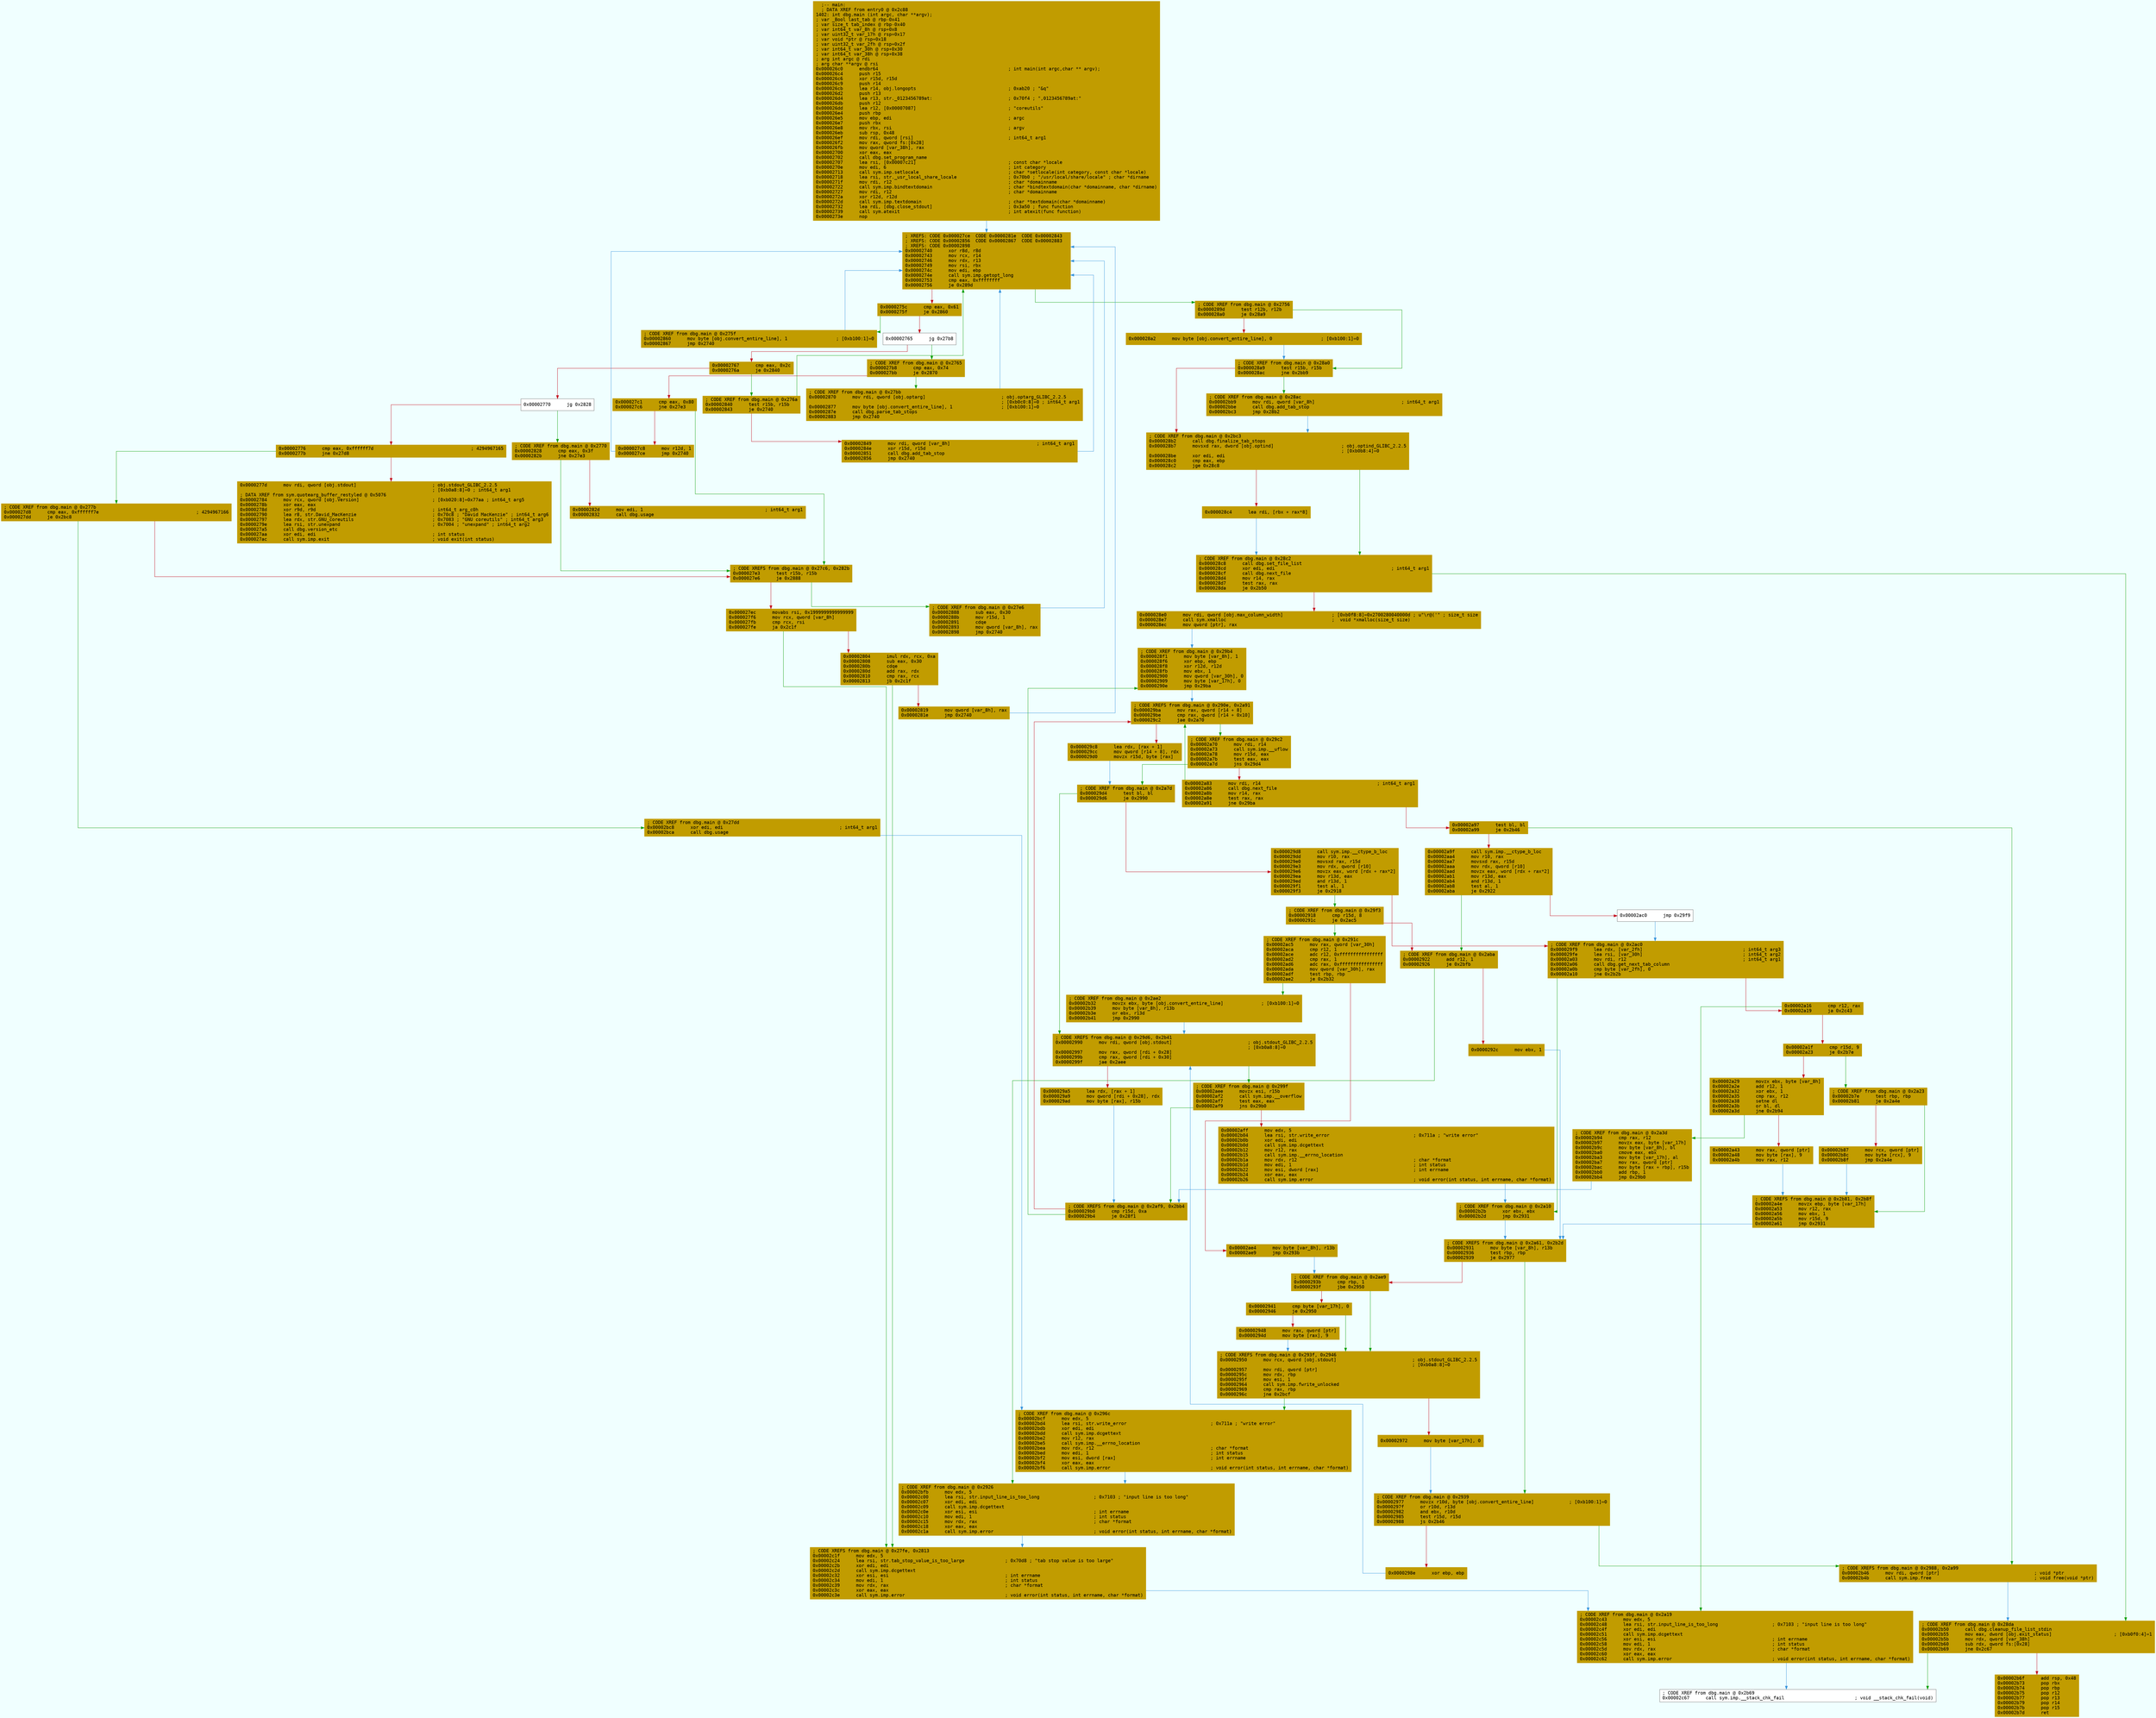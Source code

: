 digraph code {
	graph [bgcolor=azure fontsize=8 fontname="Courier" splines="ortho"];
	node [fillcolor=gray style=filled shape=box];
	edge [arrowhead="normal"];
	"0x000026c0" [URL="dbg.main/0x000026c0", fillcolor="#c19c00",color="#c19c00", fontname="Courier",label="  ;-- main:\l  ; DATA XREF from entry0 @ 0x2c88\l1402: int dbg.main (int argc, char **argv);\l; var _Bool last_tab @ rbp-0x41\l; var size_t tab_index @ rbp-0x40\l; var int64_t var_8h @ rsp+0x8\l; var uint32_t var_17h @ rsp+0x17\l; var void *ptr @ rsp+0x18\l; var uint32_t var_2fh @ rsp+0x2f\l; var int64_t var_30h @ rsp+0x30\l; var int64_t var_38h @ rsp+0x38\l; arg int argc @ rdi\l; arg char **argv @ rsi\l0x000026c0      endbr64                                                ; int main(int argc,char ** argv);\l0x000026c4      push r15\l0x000026c6      xor r15d, r15d\l0x000026c9      push r14\l0x000026cb      lea r14, obj.longopts                                  ; 0xab20 ; \"&q\"\l0x000026d2      push r13\l0x000026d4      lea r13, str._0123456789at:                            ; 0x70f4 ; \",0123456789at:\"\l0x000026db      push r12\l0x000026dd      lea r12, [0x00007087]                                  ; \"coreutils\"\l0x000026e4      push rbp\l0x000026e5      mov ebp, edi                                           ; argc\l0x000026e7      push rbx\l0x000026e8      mov rbx, rsi                                           ; argv\l0x000026eb      sub rsp, 0x48\l0x000026ef      mov rdi, qword [rsi]                                   ; int64_t arg1\l0x000026f2      mov rax, qword fs:[0x28]\l0x000026fb      mov qword [var_38h], rax\l0x00002700      xor eax, eax\l0x00002702      call dbg.set_program_name\l0x00002707      lea rsi, [0x00007c21]                                  ; const char *locale\l0x0000270e      mov edi, 6                                             ; int category\l0x00002713      call sym.imp.setlocale                                 ; char *setlocale(int category, const char *locale)\l0x00002718      lea rsi, str._usr_local_share_locale                   ; 0x70b0 ; \"/usr/local/share/locale\" ; char *dirname\l0x0000271f      mov rdi, r12                                           ; char *domainname\l0x00002722      call sym.imp.bindtextdomain                            ; char *bindtextdomain(char *domainname, char *dirname)\l0x00002727      mov rdi, r12                                           ; char *domainname\l0x0000272a      xor r12d, r12d\l0x0000272d      call sym.imp.textdomain                                ; char *textdomain(char *domainname)\l0x00002732      lea rdi, [dbg.close_stdout]                            ; 0x3a50 ; func function\l0x00002739      call sym.atexit                                        ; int atexit(func function)\l0x0000273e      nop\l"]
	"0x00002740" [URL="dbg.main/0x00002740", fillcolor="#c19c00",color="#c19c00", fontname="Courier",label="; XREFS: CODE 0x000027ce  CODE 0x0000281e  CODE 0x00002843  \l; XREFS: CODE 0x00002856  CODE 0x00002867  CODE 0x00002883  \l; XREFS: CODE 0x00002898  \l0x00002740      xor r8d, r8d\l0x00002743      mov rcx, r14\l0x00002746      mov rdx, r13\l0x00002749      mov rsi, rbx\l0x0000274c      mov edi, ebp\l0x0000274e      call sym.imp.getopt_long\l0x00002753      cmp eax, 0xffffffff\l0x00002756      je 0x289d\l"]
	"0x0000275c" [URL="dbg.main/0x0000275c", fillcolor="#c19c00",color="#c19c00", fontname="Courier",label="0x0000275c      cmp eax, 0x61\l0x0000275f      je 0x2860\l"]
	"0x00002765" [URL="dbg.main/0x00002765", fillcolor="white",color="#767676", fontname="Courier",label="0x00002765      jg 0x27b8\l"]
	"0x00002767" [URL="dbg.main/0x00002767", fillcolor="#c19c00",color="#c19c00", fontname="Courier",label="0x00002767      cmp eax, 0x2c\l0x0000276a      je 0x2840\l"]
	"0x00002770" [URL="dbg.main/0x00002770", fillcolor="white",color="#767676", fontname="Courier",label="0x00002770      jg 0x2828\l"]
	"0x00002776" [URL="dbg.main/0x00002776", fillcolor="#c19c00",color="#c19c00", fontname="Courier",label="0x00002776      cmp eax, 0xffffff7d                                    ; 4294967165\l0x0000277b      jne 0x27d8\l"]
	"0x0000277d" [URL="dbg.main/0x0000277d", fillcolor="#c19c00",color="#c19c00", fontname="Courier",label="0x0000277d      mov rdi, qword [obj.stdout]                            ; obj.stdout_GLIBC_2.2.5\l                                                                       ; [0xb0a8:8]=0 ; int64_t arg1\l; DATA XREF from sym.quotearg_buffer_restyled @ 0x5076\l0x00002784      mov rcx, qword [obj.Version]                           ; [0xb020:8]=0x77aa ; int64_t arg5\l0x0000278b      xor eax, eax\l0x0000278d      xor r9d, r9d                                           ; int64_t arg_c0h\l0x00002790      lea r8, str.David_MacKenzie                            ; 0x70c8 ; \"David MacKenzie\" ; int64_t arg6\l0x00002797      lea rdx, str.GNU_coreutils                             ; 0x7083 ; \"GNU coreutils\" ; int64_t arg3\l0x0000279e      lea rsi, str.unexpand                                  ; 0x7004 ; \"unexpand\" ; int64_t arg2\l0x000027a5      call dbg.version_etc\l0x000027aa      xor edi, edi                                           ; int status\l0x000027ac      call sym.imp.exit                                      ; void exit(int status)\l"]
	"0x000027b8" [URL="dbg.main/0x000027b8", fillcolor="#c19c00",color="#c19c00", fontname="Courier",label="; CODE XREF from dbg.main @ 0x2765\l0x000027b8      cmp eax, 0x74\l0x000027bb      je 0x2870\l"]
	"0x000027c1" [URL="dbg.main/0x000027c1", fillcolor="#c19c00",color="#c19c00", fontname="Courier",label="0x000027c1      cmp eax, 0x80\l0x000027c6      jne 0x27e3\l"]
	"0x000027c8" [URL="dbg.main/0x000027c8", fillcolor="#c19c00",color="#c19c00", fontname="Courier",label="0x000027c8      mov r12d, 1\l0x000027ce      jmp 0x2740\l"]
	"0x000027d8" [URL="dbg.main/0x000027d8", fillcolor="#c19c00",color="#c19c00", fontname="Courier",label="; CODE XREF from dbg.main @ 0x277b\l0x000027d8      cmp eax, 0xffffff7e                                    ; 4294967166\l0x000027dd      je 0x2bc8\l"]
	"0x000027e3" [URL="dbg.main/0x000027e3", fillcolor="#c19c00",color="#c19c00", fontname="Courier",label="; CODE XREFS from dbg.main @ 0x27c6, 0x282b\l0x000027e3      test r15b, r15b\l0x000027e6      je 0x2888\l"]
	"0x000027ec" [URL="dbg.main/0x000027ec", fillcolor="#c19c00",color="#c19c00", fontname="Courier",label="0x000027ec      movabs rsi, 0x1999999999999999\l0x000027f6      mov rcx, qword [var_8h]\l0x000027fb      cmp rcx, rsi\l0x000027fe      ja 0x2c1f\l"]
	"0x00002804" [URL="dbg.main/0x00002804", fillcolor="#c19c00",color="#c19c00", fontname="Courier",label="0x00002804      imul rdx, rcx, 0xa\l0x00002808      sub eax, 0x30\l0x0000280b      cdqe\l0x0000280d      add rax, rdx\l0x00002810      cmp rax, rcx\l0x00002813      jb 0x2c1f\l"]
	"0x00002819" [URL="dbg.main/0x00002819", fillcolor="#c19c00",color="#c19c00", fontname="Courier",label="0x00002819      mov qword [var_8h], rax\l0x0000281e      jmp 0x2740\l"]
	"0x00002828" [URL="dbg.main/0x00002828", fillcolor="#c19c00",color="#c19c00", fontname="Courier",label="; CODE XREF from dbg.main @ 0x2770\l0x00002828      cmp eax, 0x3f\l0x0000282b      jne 0x27e3\l"]
	"0x0000282d" [URL="dbg.main/0x0000282d", fillcolor="#c19c00",color="#c19c00", fontname="Courier",label="0x0000282d      mov edi, 1                                             ; int64_t arg1\l0x00002832      call dbg.usage\l"]
	"0x00002840" [URL="dbg.main/0x00002840", fillcolor="#c19c00",color="#c19c00", fontname="Courier",label="; CODE XREF from dbg.main @ 0x276a\l0x00002840      test r15b, r15b\l0x00002843      je 0x2740\l"]
	"0x00002849" [URL="dbg.main/0x00002849", fillcolor="#c19c00",color="#c19c00", fontname="Courier",label="0x00002849      mov rdi, qword [var_8h]                                ; int64_t arg1\l0x0000284e      xor r15d, r15d\l0x00002851      call dbg.add_tab_stop\l0x00002856      jmp 0x2740\l"]
	"0x00002860" [URL="dbg.main/0x00002860", fillcolor="#c19c00",color="#c19c00", fontname="Courier",label="; CODE XREF from dbg.main @ 0x275f\l0x00002860      mov byte [obj.convert_entire_line], 1                  ; [0xb100:1]=0\l0x00002867      jmp 0x2740\l"]
	"0x00002870" [URL="dbg.main/0x00002870", fillcolor="#c19c00",color="#c19c00", fontname="Courier",label="; CODE XREF from dbg.main @ 0x27bb\l0x00002870      mov rdi, qword [obj.optarg]                            ; obj.optarg_GLIBC_2.2.5\l                                                                       ; [0xb0c0:8]=0 ; int64_t arg1\l0x00002877      mov byte [obj.convert_entire_line], 1                  ; [0xb100:1]=0\l0x0000287e      call dbg.parse_tab_stops\l0x00002883      jmp 0x2740\l"]
	"0x00002888" [URL="dbg.main/0x00002888", fillcolor="#c19c00",color="#c19c00", fontname="Courier",label="; CODE XREF from dbg.main @ 0x27e6\l0x00002888      sub eax, 0x30\l0x0000288b      mov r15d, 1\l0x00002891      cdqe\l0x00002893      mov qword [var_8h], rax\l0x00002898      jmp 0x2740\l"]
	"0x0000289d" [URL="dbg.main/0x0000289d", fillcolor="#c19c00",color="#c19c00", fontname="Courier",label="; CODE XREF from dbg.main @ 0x2756\l0x0000289d      test r12b, r12b\l0x000028a0      je 0x28a9\l"]
	"0x000028a2" [URL="dbg.main/0x000028a2", fillcolor="#c19c00",color="#c19c00", fontname="Courier",label="0x000028a2      mov byte [obj.convert_entire_line], 0                  ; [0xb100:1]=0\l"]
	"0x000028a9" [URL="dbg.main/0x000028a9", fillcolor="#c19c00",color="#c19c00", fontname="Courier",label="; CODE XREF from dbg.main @ 0x28a0\l0x000028a9      test r15b, r15b\l0x000028ac      jne 0x2bb9\l"]
	"0x000028b2" [URL="dbg.main/0x000028b2", fillcolor="#c19c00",color="#c19c00", fontname="Courier",label="; CODE XREF from dbg.main @ 0x2bc3\l0x000028b2      call dbg.finalize_tab_stops\l0x000028b7      movsxd rax, dword [obj.optind]                         ; obj.optind_GLIBC_2.2.5\l                                                                       ; [0xb0b8:4]=0\l0x000028be      xor edi, edi\l0x000028c0      cmp eax, ebp\l0x000028c2      jge 0x28c8\l"]
	"0x000028c4" [URL="dbg.main/0x000028c4", fillcolor="#c19c00",color="#c19c00", fontname="Courier",label="0x000028c4      lea rdi, [rbx + rax*8]\l"]
	"0x000028c8" [URL="dbg.main/0x000028c8", fillcolor="#c19c00",color="#c19c00", fontname="Courier",label="; CODE XREF from dbg.main @ 0x28c2\l0x000028c8      call dbg.set_file_list\l0x000028cd      xor edi, edi                                           ; int64_t arg1\l0x000028cf      call dbg.next_file\l0x000028d4      mov r14, rax\l0x000028d7      test rax, rax\l0x000028da      je 0x2b50\l"]
	"0x000028e0" [URL="dbg.main/0x000028e0", fillcolor="#c19c00",color="#c19c00", fontname="Courier",label="0x000028e0      mov rdi, qword [obj.max_column_width]                  ; [0xb0f8:8]=0x2700280040000d ; u\"\\r@('\" ; size_t size\l0x000028e7      call sym.xmalloc                                       ;  void *xmalloc(size_t size)\l0x000028ec      mov qword [ptr], rax\l"]
	"0x000028f1" [URL="dbg.main/0x000028f1", fillcolor="#c19c00",color="#c19c00", fontname="Courier",label="; CODE XREF from dbg.main @ 0x29b4\l0x000028f1      mov byte [var_8h], 1\l0x000028f6      xor ebp, ebp\l0x000028f8      xor r12d, r12d\l0x000028fb      mov ebx, 1\l0x00002900      mov qword [var_30h], 0\l0x00002909      mov byte [var_17h], 0\l0x0000290e      jmp 0x29ba\l"]
	"0x00002918" [URL="dbg.main/0x00002918", fillcolor="#c19c00",color="#c19c00", fontname="Courier",label="; CODE XREF from dbg.main @ 0x29f3\l0x00002918      cmp r15d, 8\l0x0000291c      je 0x2ac5\l"]
	"0x00002922" [URL="dbg.main/0x00002922", fillcolor="#c19c00",color="#c19c00", fontname="Courier",label="; CODE XREF from dbg.main @ 0x2aba\l0x00002922      add r12, 1\l0x00002926      je 0x2bfb\l"]
	"0x0000292c" [URL="dbg.main/0x0000292c", fillcolor="#c19c00",color="#c19c00", fontname="Courier",label="0x0000292c      mov ebx, 1\l"]
	"0x00002931" [URL="dbg.main/0x00002931", fillcolor="#c19c00",color="#c19c00", fontname="Courier",label="; CODE XREFS from dbg.main @ 0x2a61, 0x2b2d\l0x00002931      mov byte [var_8h], r13b\l0x00002936      test rbp, rbp\l0x00002939      je 0x2977\l"]
	"0x0000293b" [URL="dbg.main/0x0000293b", fillcolor="#c19c00",color="#c19c00", fontname="Courier",label="; CODE XREF from dbg.main @ 0x2ae9\l0x0000293b      cmp rbp, 1\l0x0000293f      jbe 0x2950\l"]
	"0x00002941" [URL="dbg.main/0x00002941", fillcolor="#c19c00",color="#c19c00", fontname="Courier",label="0x00002941      cmp byte [var_17h], 0\l0x00002946      je 0x2950\l"]
	"0x00002948" [URL="dbg.main/0x00002948", fillcolor="#c19c00",color="#c19c00", fontname="Courier",label="0x00002948      mov rax, qword [ptr]\l0x0000294d      mov byte [rax], 9\l"]
	"0x00002950" [URL="dbg.main/0x00002950", fillcolor="#c19c00",color="#c19c00", fontname="Courier",label="; CODE XREFS from dbg.main @ 0x293f, 0x2946\l0x00002950      mov rcx, qword [obj.stdout]                            ; obj.stdout_GLIBC_2.2.5\l                                                                       ; [0xb0a8:8]=0\l0x00002957      mov rdi, qword [ptr]\l0x0000295c      mov rdx, rbp\l0x0000295f      mov esi, 1\l0x00002964      call sym.imp.fwrite_unlocked\l0x00002969      cmp rax, rbp\l0x0000296c      jne 0x2bcf\l"]
	"0x00002972" [URL="dbg.main/0x00002972", fillcolor="#c19c00",color="#c19c00", fontname="Courier",label="0x00002972      mov byte [var_17h], 0\l"]
	"0x00002977" [URL="dbg.main/0x00002977", fillcolor="#c19c00",color="#c19c00", fontname="Courier",label="; CODE XREF from dbg.main @ 0x2939\l0x00002977      movzx r10d, byte [obj.convert_entire_line]             ; [0xb100:1]=0\l0x0000297f      or r10d, r13d\l0x00002982      and ebx, r10d\l0x00002985      test r15d, r15d\l0x00002988      js 0x2b46\l"]
	"0x0000298e" [URL="dbg.main/0x0000298e", fillcolor="#c19c00",color="#c19c00", fontname="Courier",label="0x0000298e      xor ebp, ebp\l"]
	"0x00002990" [URL="dbg.main/0x00002990", fillcolor="#c19c00",color="#c19c00", fontname="Courier",label="; CODE XREFS from dbg.main @ 0x29d6, 0x2b41\l0x00002990      mov rdi, qword [obj.stdout]                            ; obj.stdout_GLIBC_2.2.5\l                                                                       ; [0xb0a8:8]=0\l0x00002997      mov rax, qword [rdi + 0x28]\l0x0000299b      cmp rax, qword [rdi + 0x30]\l0x0000299f      jae 0x2aee\l"]
	"0x000029a5" [URL="dbg.main/0x000029a5", fillcolor="#c19c00",color="#c19c00", fontname="Courier",label="0x000029a5      lea rdx, [rax + 1]\l0x000029a9      mov qword [rdi + 0x28], rdx\l0x000029ad      mov byte [rax], r15b\l"]
	"0x000029b0" [URL="dbg.main/0x000029b0", fillcolor="#c19c00",color="#c19c00", fontname="Courier",label="; CODE XREFS from dbg.main @ 0x2af9, 0x2bb4\l0x000029b0      cmp r15d, 0xa\l0x000029b4      je 0x28f1\l"]
	"0x000029ba" [URL="dbg.main/0x000029ba", fillcolor="#c19c00",color="#c19c00", fontname="Courier",label="; CODE XREFS from dbg.main @ 0x290e, 0x2a91\l0x000029ba      mov rax, qword [r14 + 8]\l0x000029be      cmp rax, qword [r14 + 0x10]\l0x000029c2      jae 0x2a70\l"]
	"0x000029c8" [URL="dbg.main/0x000029c8", fillcolor="#c19c00",color="#c19c00", fontname="Courier",label="0x000029c8      lea rdx, [rax + 1]\l0x000029cc      mov qword [r14 + 8], rdx\l0x000029d0      movzx r15d, byte [rax]\l"]
	"0x000029d4" [URL="dbg.main/0x000029d4", fillcolor="#c19c00",color="#c19c00", fontname="Courier",label="; CODE XREF from dbg.main @ 0x2a7d\l0x000029d4      test bl, bl\l0x000029d6      je 0x2990\l"]
	"0x000029d8" [URL="dbg.main/0x000029d8", fillcolor="#c19c00",color="#c19c00", fontname="Courier",label="0x000029d8      call sym.imp.__ctype_b_loc\l0x000029dd      mov r10, rax\l0x000029e0      movsxd rax, r15d\l0x000029e3      mov rdx, qword [r10]\l0x000029e6      movzx eax, word [rdx + rax*2]\l0x000029ea      mov r13d, eax\l0x000029ed      and r13d, 1\l0x000029f1      test al, 1\l0x000029f3      je 0x2918\l"]
	"0x000029f9" [URL="dbg.main/0x000029f9", fillcolor="#c19c00",color="#c19c00", fontname="Courier",label="; CODE XREF from dbg.main @ 0x2ac0\l0x000029f9      lea rdx, [var_2fh]                                     ; int64_t arg3\l0x000029fe      lea rsi, [var_30h]                                     ; int64_t arg2\l0x00002a03      mov rdi, r12                                           ; int64_t arg1\l0x00002a06      call dbg.get_next_tab_column\l0x00002a0b      cmp byte [var_2fh], 0\l0x00002a10      jne 0x2b2b\l"]
	"0x00002a16" [URL="dbg.main/0x00002a16", fillcolor="#c19c00",color="#c19c00", fontname="Courier",label="0x00002a16      cmp r12, rax\l0x00002a19      ja 0x2c43\l"]
	"0x00002a1f" [URL="dbg.main/0x00002a1f", fillcolor="#c19c00",color="#c19c00", fontname="Courier",label="0x00002a1f      cmp r15d, 9\l0x00002a23      je 0x2b7e\l"]
	"0x00002a29" [URL="dbg.main/0x00002a29", fillcolor="#c19c00",color="#c19c00", fontname="Courier",label="0x00002a29      movzx ebx, byte [var_8h]\l0x00002a2e      add r12, 1\l0x00002a32      xor ebx, 1\l0x00002a35      cmp rax, r12\l0x00002a38      setne dl\l0x00002a3b      or bl, dl\l0x00002a3d      jne 0x2b94\l"]
	"0x00002a43" [URL="dbg.main/0x00002a43", fillcolor="#c19c00",color="#c19c00", fontname="Courier",label="0x00002a43      mov rax, qword [ptr]\l0x00002a48      mov byte [rax], 9\l0x00002a4b      mov rax, r12\l"]
	"0x00002a4e" [URL="dbg.main/0x00002a4e", fillcolor="#c19c00",color="#c19c00", fontname="Courier",label="; CODE XREFS from dbg.main @ 0x2b81, 0x2b8f\l0x00002a4e      movzx ebp, byte [var_17h]\l0x00002a53      mov r12, rax\l0x00002a56      mov ebx, 1\l0x00002a5b      mov r15d, 9\l0x00002a61      jmp 0x2931\l"]
	"0x00002a70" [URL="dbg.main/0x00002a70", fillcolor="#c19c00",color="#c19c00", fontname="Courier",label="; CODE XREF from dbg.main @ 0x29c2\l0x00002a70      mov rdi, r14\l0x00002a73      call sym.imp.__uflow\l0x00002a78      mov r15d, eax\l0x00002a7b      test eax, eax\l0x00002a7d      jns 0x29d4\l"]
	"0x00002a83" [URL="dbg.main/0x00002a83", fillcolor="#c19c00",color="#c19c00", fontname="Courier",label="0x00002a83      mov rdi, r14                                           ; int64_t arg1\l0x00002a86      call dbg.next_file\l0x00002a8b      mov r14, rax\l0x00002a8e      test rax, rax\l0x00002a91      jne 0x29ba\l"]
	"0x00002a97" [URL="dbg.main/0x00002a97", fillcolor="#c19c00",color="#c19c00", fontname="Courier",label="0x00002a97      test bl, bl\l0x00002a99      je 0x2b46\l"]
	"0x00002a9f" [URL="dbg.main/0x00002a9f", fillcolor="#c19c00",color="#c19c00", fontname="Courier",label="0x00002a9f      call sym.imp.__ctype_b_loc\l0x00002aa4      mov r10, rax\l0x00002aa7      movsxd rax, r15d\l0x00002aaa      mov rdx, qword [r10]\l0x00002aad      movzx eax, word [rdx + rax*2]\l0x00002ab1      mov r13d, eax\l0x00002ab4      and r13d, 1\l0x00002ab8      test al, 1\l0x00002aba      je 0x2922\l"]
	"0x00002ac0" [URL="dbg.main/0x00002ac0", fillcolor="white",color="#767676", fontname="Courier",label="0x00002ac0      jmp 0x29f9\l"]
	"0x00002ac5" [URL="dbg.main/0x00002ac5", fillcolor="#c19c00",color="#c19c00", fontname="Courier",label="; CODE XREF from dbg.main @ 0x291c\l0x00002ac5      mov rax, qword [var_30h]\l0x00002aca      cmp r12, 1\l0x00002ace      adc r12, 0xffffffffffffffff\l0x00002ad2      cmp rax, 1\l0x00002ad6      adc rax, 0xffffffffffffffff\l0x00002ada      mov qword [var_30h], rax\l0x00002adf      test rbp, rbp\l0x00002ae2      je 0x2b32\l"]
	"0x00002ae4" [URL="dbg.main/0x00002ae4", fillcolor="#c19c00",color="#c19c00", fontname="Courier",label="0x00002ae4      mov byte [var_8h], r13b\l0x00002ae9      jmp 0x293b\l"]
	"0x00002aee" [URL="dbg.main/0x00002aee", fillcolor="#c19c00",color="#c19c00", fontname="Courier",label="; CODE XREF from dbg.main @ 0x299f\l0x00002aee      movzx esi, r15b\l0x00002af2      call sym.imp.__overflow\l0x00002af7      test eax, eax\l0x00002af9      jns 0x29b0\l"]
	"0x00002aff" [URL="dbg.main/0x00002aff", fillcolor="#c19c00",color="#c19c00", fontname="Courier",label="0x00002aff      mov edx, 5\l0x00002b04      lea rsi, str.write_error                               ; 0x711a ; \"write error\"\l0x00002b0b      xor edi, edi\l0x00002b0d      call sym.imp.dcgettext\l0x00002b12      mov r12, rax\l0x00002b15      call sym.imp.__errno_location\l0x00002b1a      mov rdx, r12                                           ; char *format\l0x00002b1d      mov edi, 1                                             ; int status\l0x00002b22      mov esi, dword [rax]                                   ; int errname\l0x00002b24      xor eax, eax\l0x00002b26      call sym.imp.error                                     ; void error(int status, int errname, char *format)\l"]
	"0x00002b2b" [URL="dbg.main/0x00002b2b", fillcolor="#c19c00",color="#c19c00", fontname="Courier",label="; CODE XREF from dbg.main @ 0x2a10\l0x00002b2b      xor ebx, ebx\l0x00002b2d      jmp 0x2931\l"]
	"0x00002b32" [URL="dbg.main/0x00002b32", fillcolor="#c19c00",color="#c19c00", fontname="Courier",label="; CODE XREF from dbg.main @ 0x2ae2\l0x00002b32      movzx ebx, byte [obj.convert_entire_line]              ; [0xb100:1]=0\l0x00002b39      mov byte [var_8h], r13b\l0x00002b3e      or ebx, r13d\l0x00002b41      jmp 0x2990\l"]
	"0x00002b46" [URL="dbg.main/0x00002b46", fillcolor="#c19c00",color="#c19c00", fontname="Courier",label="; CODE XREFS from dbg.main @ 0x2988, 0x2a99\l0x00002b46      mov rdi, qword [ptr]                                   ; void *ptr\l0x00002b4b      call sym.imp.free                                      ; void free(void *ptr)\l"]
	"0x00002b50" [URL="dbg.main/0x00002b50", fillcolor="#c19c00",color="#c19c00", fontname="Courier",label="; CODE XREF from dbg.main @ 0x28da\l0x00002b50      call dbg.cleanup_file_list_stdin\l0x00002b55      mov eax, dword [obj.exit_status]                       ; [0xb0f0:4]=1\l0x00002b5b      mov rdx, qword [var_38h]\l0x00002b60      sub rdx, qword fs:[0x28]\l0x00002b69      jne 0x2c67\l"]
	"0x00002b6f" [URL="dbg.main/0x00002b6f", fillcolor="#c19c00",color="#c19c00", fontname="Courier",label="0x00002b6f      add rsp, 0x48\l0x00002b73      pop rbx\l0x00002b74      pop rbp\l0x00002b75      pop r12\l0x00002b77      pop r13\l0x00002b79      pop r14\l0x00002b7b      pop r15\l0x00002b7d      ret\l"]
	"0x00002b7e" [URL="dbg.main/0x00002b7e", fillcolor="#c19c00",color="#c19c00", fontname="Courier",label="; CODE XREF from dbg.main @ 0x2a23\l0x00002b7e      test rbp, rbp\l0x00002b81      je 0x2a4e\l"]
	"0x00002b87" [URL="dbg.main/0x00002b87", fillcolor="#c19c00",color="#c19c00", fontname="Courier",label="0x00002b87      mov rcx, qword [ptr]\l0x00002b8c      mov byte [rcx], 9\l0x00002b8f      jmp 0x2a4e\l"]
	"0x00002b94" [URL="dbg.main/0x00002b94", fillcolor="#c19c00",color="#c19c00", fontname="Courier",label="; CODE XREF from dbg.main @ 0x2a3d\l0x00002b94      cmp rax, r12\l0x00002b97      movzx eax, byte [var_17h]\l0x00002b9c      mov byte [var_8h], bl\l0x00002ba0      cmove eax, ebx\l0x00002ba3      mov byte [var_17h], al\l0x00002ba7      mov rax, qword [ptr]\l0x00002bac      mov byte [rax + rbp], r15b\l0x00002bb0      add rbp, 1\l0x00002bb4      jmp 0x29b0\l"]
	"0x00002bb9" [URL="dbg.main/0x00002bb9", fillcolor="#c19c00",color="#c19c00", fontname="Courier",label="; CODE XREF from dbg.main @ 0x28ac\l0x00002bb9      mov rdi, qword [var_8h]                                ; int64_t arg1\l0x00002bbe      call dbg.add_tab_stop\l0x00002bc3      jmp 0x28b2\l"]
	"0x00002bc8" [URL="dbg.main/0x00002bc8", fillcolor="#c19c00",color="#c19c00", fontname="Courier",label="; CODE XREF from dbg.main @ 0x27dd\l0x00002bc8      xor edi, edi                                           ; int64_t arg1\l0x00002bca      call dbg.usage\l"]
	"0x00002bcf" [URL="dbg.main/0x00002bcf", fillcolor="#c19c00",color="#c19c00", fontname="Courier",label="; CODE XREF from dbg.main @ 0x296c\l0x00002bcf      mov edx, 5\l0x00002bd4      lea rsi, str.write_error                               ; 0x711a ; \"write error\"\l0x00002bdb      xor edi, edi\l0x00002bdd      call sym.imp.dcgettext\l0x00002be2      mov r12, rax\l0x00002be5      call sym.imp.__errno_location\l0x00002bea      mov rdx, r12                                           ; char *format\l0x00002bed      mov edi, 1                                             ; int status\l0x00002bf2      mov esi, dword [rax]                                   ; int errname\l0x00002bf4      xor eax, eax\l0x00002bf6      call sym.imp.error                                     ; void error(int status, int errname, char *format)\l"]
	"0x00002bfb" [URL="dbg.main/0x00002bfb", fillcolor="#c19c00",color="#c19c00", fontname="Courier",label="; CODE XREF from dbg.main @ 0x2926\l0x00002bfb      mov edx, 5\l0x00002c00      lea rsi, str.input_line_is_too_long                    ; 0x7103 ; \"input line is too long\"\l0x00002c07      xor edi, edi\l0x00002c09      call sym.imp.dcgettext\l0x00002c0e      xor esi, esi                                           ; int errname\l0x00002c10      mov edi, 1                                             ; int status\l0x00002c15      mov rdx, rax                                           ; char *format\l0x00002c18      xor eax, eax\l0x00002c1a      call sym.imp.error                                     ; void error(int status, int errname, char *format)\l"]
	"0x00002c1f" [URL="dbg.main/0x00002c1f", fillcolor="#c19c00",color="#c19c00", fontname="Courier",label="; CODE XREFS from dbg.main @ 0x27fe, 0x2813\l0x00002c1f      mov edx, 5\l0x00002c24      lea rsi, str.tab_stop_value_is_too_large               ; 0x70d8 ; \"tab stop value is too large\"\l0x00002c2b      xor edi, edi\l0x00002c2d      call sym.imp.dcgettext\l0x00002c32      xor esi, esi                                           ; int errname\l0x00002c34      mov edi, 1                                             ; int status\l0x00002c39      mov rdx, rax                                           ; char *format\l0x00002c3c      xor eax, eax\l0x00002c3e      call sym.imp.error                                     ; void error(int status, int errname, char *format)\l"]
	"0x00002c43" [URL="dbg.main/0x00002c43", fillcolor="#c19c00",color="#c19c00", fontname="Courier",label="; CODE XREF from dbg.main @ 0x2a19\l0x00002c43      mov edx, 5\l0x00002c48      lea rsi, str.input_line_is_too_long                    ; 0x7103 ; \"input line is too long\"\l0x00002c4f      xor edi, edi\l0x00002c51      call sym.imp.dcgettext\l0x00002c56      xor esi, esi                                           ; int errname\l0x00002c58      mov edi, 1                                             ; int status\l0x00002c5d      mov rdx, rax                                           ; char *format\l0x00002c60      xor eax, eax\l0x00002c62      call sym.imp.error                                     ; void error(int status, int errname, char *format)\l"]
	"0x00002c67" [URL="dbg.main/0x00002c67", fillcolor="white",color="#767676", fontname="Courier",label="; CODE XREF from dbg.main @ 0x2b69\l0x00002c67      call sym.imp.__stack_chk_fail                          ; void __stack_chk_fail(void)\l"]
        "0x000026c0" -> "0x00002740" [color="#3a96dd"];
        "0x00002740" -> "0x0000289d" [color="#13a10e"];
        "0x00002740" -> "0x0000275c" [color="#c50f1f"];
        "0x0000275c" -> "0x00002860" [color="#13a10e"];
        "0x0000275c" -> "0x00002765" [color="#c50f1f"];
        "0x00002765" -> "0x000027b8" [color="#13a10e"];
        "0x00002765" -> "0x00002767" [color="#c50f1f"];
        "0x00002767" -> "0x00002840" [color="#13a10e"];
        "0x00002767" -> "0x00002770" [color="#c50f1f"];
        "0x00002770" -> "0x00002828" [color="#13a10e"];
        "0x00002770" -> "0x00002776" [color="#c50f1f"];
        "0x00002776" -> "0x000027d8" [color="#13a10e"];
        "0x00002776" -> "0x0000277d" [color="#c50f1f"];
        "0x000027b8" -> "0x00002870" [color="#13a10e"];
        "0x000027b8" -> "0x000027c1" [color="#c50f1f"];
        "0x000027c1" -> "0x000027e3" [color="#13a10e"];
        "0x000027c1" -> "0x000027c8" [color="#c50f1f"];
        "0x000027c8" -> "0x00002740" [color="#3a96dd"];
        "0x000027d8" -> "0x00002bc8" [color="#13a10e"];
        "0x000027d8" -> "0x000027e3" [color="#c50f1f"];
        "0x000027e3" -> "0x00002888" [color="#13a10e"];
        "0x000027e3" -> "0x000027ec" [color="#c50f1f"];
        "0x000027ec" -> "0x00002c1f" [color="#13a10e"];
        "0x000027ec" -> "0x00002804" [color="#c50f1f"];
        "0x00002804" -> "0x00002c1f" [color="#13a10e"];
        "0x00002804" -> "0x00002819" [color="#c50f1f"];
        "0x00002819" -> "0x00002740" [color="#3a96dd"];
        "0x00002828" -> "0x000027e3" [color="#13a10e"];
        "0x00002828" -> "0x0000282d" [color="#c50f1f"];
        "0x00002840" -> "0x00002740" [color="#13a10e"];
        "0x00002840" -> "0x00002849" [color="#c50f1f"];
        "0x00002849" -> "0x00002740" [color="#3a96dd"];
        "0x00002860" -> "0x00002740" [color="#3a96dd"];
        "0x00002870" -> "0x00002740" [color="#3a96dd"];
        "0x00002888" -> "0x00002740" [color="#3a96dd"];
        "0x0000289d" -> "0x000028a9" [color="#13a10e"];
        "0x0000289d" -> "0x000028a2" [color="#c50f1f"];
        "0x000028a2" -> "0x000028a9" [color="#3a96dd"];
        "0x000028a9" -> "0x00002bb9" [color="#13a10e"];
        "0x000028a9" -> "0x000028b2" [color="#c50f1f"];
        "0x000028b2" -> "0x000028c8" [color="#13a10e"];
        "0x000028b2" -> "0x000028c4" [color="#c50f1f"];
        "0x000028c4" -> "0x000028c8" [color="#3a96dd"];
        "0x000028c8" -> "0x00002b50" [color="#13a10e"];
        "0x000028c8" -> "0x000028e0" [color="#c50f1f"];
        "0x000028e0" -> "0x000028f1" [color="#3a96dd"];
        "0x000028f1" -> "0x000029ba" [color="#3a96dd"];
        "0x00002918" -> "0x00002ac5" [color="#13a10e"];
        "0x00002918" -> "0x00002922" [color="#c50f1f"];
        "0x00002922" -> "0x00002bfb" [color="#13a10e"];
        "0x00002922" -> "0x0000292c" [color="#c50f1f"];
        "0x0000292c" -> "0x00002931" [color="#3a96dd"];
        "0x00002931" -> "0x00002977" [color="#13a10e"];
        "0x00002931" -> "0x0000293b" [color="#c50f1f"];
        "0x0000293b" -> "0x00002950" [color="#13a10e"];
        "0x0000293b" -> "0x00002941" [color="#c50f1f"];
        "0x00002941" -> "0x00002950" [color="#13a10e"];
        "0x00002941" -> "0x00002948" [color="#c50f1f"];
        "0x00002948" -> "0x00002950" [color="#3a96dd"];
        "0x00002950" -> "0x00002bcf" [color="#13a10e"];
        "0x00002950" -> "0x00002972" [color="#c50f1f"];
        "0x00002972" -> "0x00002977" [color="#3a96dd"];
        "0x00002977" -> "0x00002b46" [color="#13a10e"];
        "0x00002977" -> "0x0000298e" [color="#c50f1f"];
        "0x0000298e" -> "0x00002990" [color="#3a96dd"];
        "0x00002990" -> "0x00002aee" [color="#13a10e"];
        "0x00002990" -> "0x000029a5" [color="#c50f1f"];
        "0x000029a5" -> "0x000029b0" [color="#3a96dd"];
        "0x000029b0" -> "0x000028f1" [color="#13a10e"];
        "0x000029b0" -> "0x000029ba" [color="#c50f1f"];
        "0x000029ba" -> "0x00002a70" [color="#13a10e"];
        "0x000029ba" -> "0x000029c8" [color="#c50f1f"];
        "0x000029c8" -> "0x000029d4" [color="#3a96dd"];
        "0x000029d4" -> "0x00002990" [color="#13a10e"];
        "0x000029d4" -> "0x000029d8" [color="#c50f1f"];
        "0x000029d8" -> "0x00002918" [color="#13a10e"];
        "0x000029d8" -> "0x000029f9" [color="#c50f1f"];
        "0x000029f9" -> "0x00002b2b" [color="#13a10e"];
        "0x000029f9" -> "0x00002a16" [color="#c50f1f"];
        "0x00002a16" -> "0x00002c43" [color="#13a10e"];
        "0x00002a16" -> "0x00002a1f" [color="#c50f1f"];
        "0x00002a1f" -> "0x00002b7e" [color="#13a10e"];
        "0x00002a1f" -> "0x00002a29" [color="#c50f1f"];
        "0x00002a29" -> "0x00002b94" [color="#13a10e"];
        "0x00002a29" -> "0x00002a43" [color="#c50f1f"];
        "0x00002a43" -> "0x00002a4e" [color="#3a96dd"];
        "0x00002a4e" -> "0x00002931" [color="#3a96dd"];
        "0x00002a70" -> "0x000029d4" [color="#13a10e"];
        "0x00002a70" -> "0x00002a83" [color="#c50f1f"];
        "0x00002a83" -> "0x000029ba" [color="#13a10e"];
        "0x00002a83" -> "0x00002a97" [color="#c50f1f"];
        "0x00002a97" -> "0x00002b46" [color="#13a10e"];
        "0x00002a97" -> "0x00002a9f" [color="#c50f1f"];
        "0x00002a9f" -> "0x00002922" [color="#13a10e"];
        "0x00002a9f" -> "0x00002ac0" [color="#c50f1f"];
        "0x00002ac0" -> "0x000029f9" [color="#3a96dd"];
        "0x00002ac5" -> "0x00002b32" [color="#13a10e"];
        "0x00002ac5" -> "0x00002ae4" [color="#c50f1f"];
        "0x00002ae4" -> "0x0000293b" [color="#3a96dd"];
        "0x00002aee" -> "0x000029b0" [color="#13a10e"];
        "0x00002aee" -> "0x00002aff" [color="#c50f1f"];
        "0x00002aff" -> "0x00002b2b" [color="#3a96dd"];
        "0x00002b2b" -> "0x00002931" [color="#3a96dd"];
        "0x00002b32" -> "0x00002990" [color="#3a96dd"];
        "0x00002b46" -> "0x00002b50" [color="#3a96dd"];
        "0x00002b50" -> "0x00002c67" [color="#13a10e"];
        "0x00002b50" -> "0x00002b6f" [color="#c50f1f"];
        "0x00002b7e" -> "0x00002a4e" [color="#13a10e"];
        "0x00002b7e" -> "0x00002b87" [color="#c50f1f"];
        "0x00002b87" -> "0x00002a4e" [color="#3a96dd"];
        "0x00002b94" -> "0x000029b0" [color="#3a96dd"];
        "0x00002bb9" -> "0x000028b2" [color="#3a96dd"];
        "0x00002bc8" -> "0x00002bcf" [color="#3a96dd"];
        "0x00002bcf" -> "0x00002bfb" [color="#3a96dd"];
        "0x00002bfb" -> "0x00002c1f" [color="#3a96dd"];
        "0x00002c1f" -> "0x00002c43" [color="#3a96dd"];
        "0x00002c43" -> "0x00002c67" [color="#3a96dd"];
}
